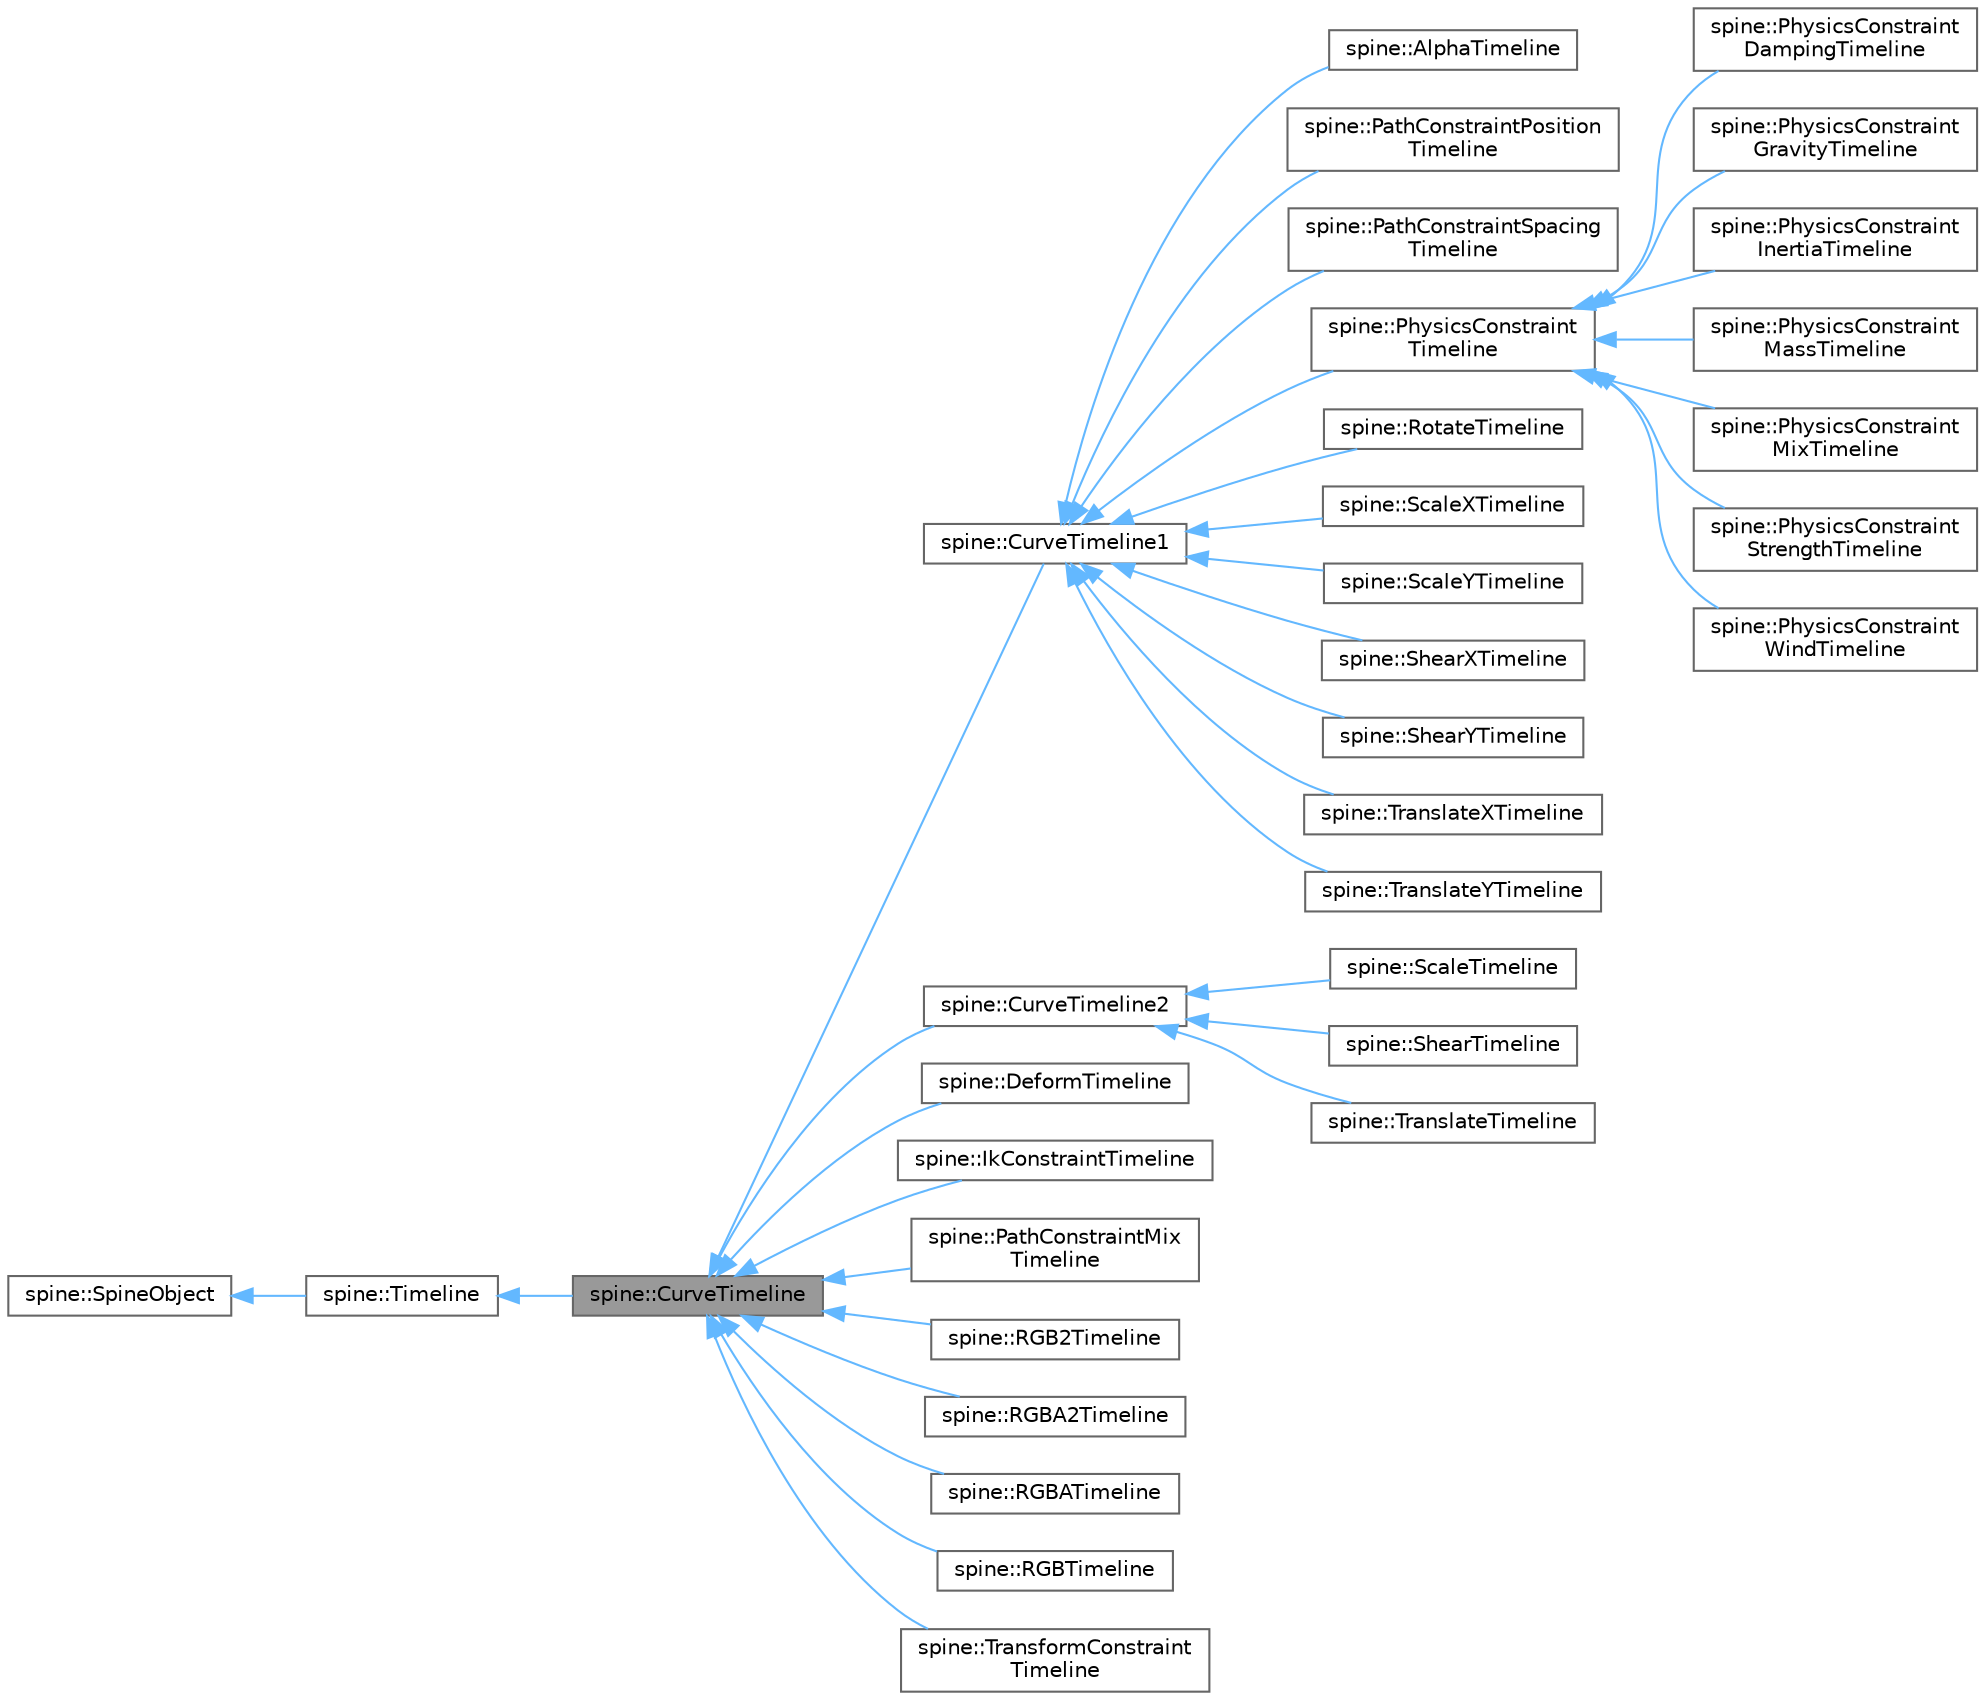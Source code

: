 digraph "spine::CurveTimeline"
{
 // LATEX_PDF_SIZE
  bgcolor="transparent";
  edge [fontname=Helvetica,fontsize=10,labelfontname=Helvetica,labelfontsize=10];
  node [fontname=Helvetica,fontsize=10,shape=box,height=0.2,width=0.4];
  rankdir="LR";
  Node1 [id="Node000001",label="spine::CurveTimeline",height=0.2,width=0.4,color="gray40", fillcolor="grey60", style="filled", fontcolor="black",tooltip="Base class for frames that use an interpolation bezier curve."];
  Node2 -> Node1 [id="edge1_Node000001_Node000002",dir="back",color="steelblue1",style="solid",tooltip=" "];
  Node2 [id="Node000002",label="spine::Timeline",height=0.2,width=0.4,color="gray40", fillcolor="white", style="filled",URL="$classspine_1_1_timeline.html",tooltip=" "];
  Node3 -> Node2 [id="edge2_Node000002_Node000003",dir="back",color="steelblue1",style="solid",tooltip=" "];
  Node3 [id="Node000003",label="spine::SpineObject",height=0.2,width=0.4,color="gray40", fillcolor="white", style="filled",URL="$classspine_1_1_spine_object.html",tooltip=" "];
  Node1 -> Node4 [id="edge3_Node000001_Node000004",dir="back",color="steelblue1",style="solid",tooltip=" "];
  Node4 [id="Node000004",label="spine::CurveTimeline1",height=0.2,width=0.4,color="gray40", fillcolor="white", style="filled",URL="$classspine_1_1_curve_timeline1.html",tooltip=" "];
  Node4 -> Node5 [id="edge4_Node000004_Node000005",dir="back",color="steelblue1",style="solid",tooltip=" "];
  Node5 [id="Node000005",label="spine::AlphaTimeline",height=0.2,width=0.4,color="gray40", fillcolor="white", style="filled",URL="$classspine_1_1_alpha_timeline.html",tooltip=" "];
  Node4 -> Node6 [id="edge5_Node000004_Node000006",dir="back",color="steelblue1",style="solid",tooltip=" "];
  Node6 [id="Node000006",label="spine::PathConstraintPosition\lTimeline",height=0.2,width=0.4,color="gray40", fillcolor="white", style="filled",URL="$classspine_1_1_path_constraint_position_timeline.html",tooltip=" "];
  Node4 -> Node7 [id="edge6_Node000004_Node000007",dir="back",color="steelblue1",style="solid",tooltip=" "];
  Node7 [id="Node000007",label="spine::PathConstraintSpacing\lTimeline",height=0.2,width=0.4,color="gray40", fillcolor="white", style="filled",URL="$classspine_1_1_path_constraint_spacing_timeline.html",tooltip=" "];
  Node4 -> Node8 [id="edge7_Node000004_Node000008",dir="back",color="steelblue1",style="solid",tooltip=" "];
  Node8 [id="Node000008",label="spine::PhysicsConstraint\lTimeline",height=0.2,width=0.4,color="gray40", fillcolor="white", style="filled",URL="$classspine_1_1_physics_constraint_timeline.html",tooltip=" "];
  Node8 -> Node9 [id="edge8_Node000008_Node000009",dir="back",color="steelblue1",style="solid",tooltip=" "];
  Node9 [id="Node000009",label="spine::PhysicsConstraint\lDampingTimeline",height=0.2,width=0.4,color="gray40", fillcolor="white", style="filled",URL="$classspine_1_1_physics_constraint_damping_timeline.html",tooltip=" "];
  Node8 -> Node10 [id="edge9_Node000008_Node000010",dir="back",color="steelblue1",style="solid",tooltip=" "];
  Node10 [id="Node000010",label="spine::PhysicsConstraint\lGravityTimeline",height=0.2,width=0.4,color="gray40", fillcolor="white", style="filled",URL="$classspine_1_1_physics_constraint_gravity_timeline.html",tooltip=" "];
  Node8 -> Node11 [id="edge10_Node000008_Node000011",dir="back",color="steelblue1",style="solid",tooltip=" "];
  Node11 [id="Node000011",label="spine::PhysicsConstraint\lInertiaTimeline",height=0.2,width=0.4,color="gray40", fillcolor="white", style="filled",URL="$classspine_1_1_physics_constraint_inertia_timeline.html",tooltip=" "];
  Node8 -> Node12 [id="edge11_Node000008_Node000012",dir="back",color="steelblue1",style="solid",tooltip=" "];
  Node12 [id="Node000012",label="spine::PhysicsConstraint\lMassTimeline",height=0.2,width=0.4,color="gray40", fillcolor="white", style="filled",URL="$classspine_1_1_physics_constraint_mass_timeline.html",tooltip=" "];
  Node8 -> Node13 [id="edge12_Node000008_Node000013",dir="back",color="steelblue1",style="solid",tooltip=" "];
  Node13 [id="Node000013",label="spine::PhysicsConstraint\lMixTimeline",height=0.2,width=0.4,color="gray40", fillcolor="white", style="filled",URL="$classspine_1_1_physics_constraint_mix_timeline.html",tooltip=" "];
  Node8 -> Node14 [id="edge13_Node000008_Node000014",dir="back",color="steelblue1",style="solid",tooltip=" "];
  Node14 [id="Node000014",label="spine::PhysicsConstraint\lStrengthTimeline",height=0.2,width=0.4,color="gray40", fillcolor="white", style="filled",URL="$classspine_1_1_physics_constraint_strength_timeline.html",tooltip=" "];
  Node8 -> Node15 [id="edge14_Node000008_Node000015",dir="back",color="steelblue1",style="solid",tooltip=" "];
  Node15 [id="Node000015",label="spine::PhysicsConstraint\lWindTimeline",height=0.2,width=0.4,color="gray40", fillcolor="white", style="filled",URL="$classspine_1_1_physics_constraint_wind_timeline.html",tooltip=" "];
  Node4 -> Node16 [id="edge15_Node000004_Node000016",dir="back",color="steelblue1",style="solid",tooltip=" "];
  Node16 [id="Node000016",label="spine::RotateTimeline",height=0.2,width=0.4,color="gray40", fillcolor="white", style="filled",URL="$classspine_1_1_rotate_timeline.html",tooltip=" "];
  Node4 -> Node17 [id="edge16_Node000004_Node000017",dir="back",color="steelblue1",style="solid",tooltip=" "];
  Node17 [id="Node000017",label="spine::ScaleXTimeline",height=0.2,width=0.4,color="gray40", fillcolor="white", style="filled",URL="$classspine_1_1_scale_x_timeline.html",tooltip=" "];
  Node4 -> Node18 [id="edge17_Node000004_Node000018",dir="back",color="steelblue1",style="solid",tooltip=" "];
  Node18 [id="Node000018",label="spine::ScaleYTimeline",height=0.2,width=0.4,color="gray40", fillcolor="white", style="filled",URL="$classspine_1_1_scale_y_timeline.html",tooltip=" "];
  Node4 -> Node19 [id="edge18_Node000004_Node000019",dir="back",color="steelblue1",style="solid",tooltip=" "];
  Node19 [id="Node000019",label="spine::ShearXTimeline",height=0.2,width=0.4,color="gray40", fillcolor="white", style="filled",URL="$classspine_1_1_shear_x_timeline.html",tooltip=" "];
  Node4 -> Node20 [id="edge19_Node000004_Node000020",dir="back",color="steelblue1",style="solid",tooltip=" "];
  Node20 [id="Node000020",label="spine::ShearYTimeline",height=0.2,width=0.4,color="gray40", fillcolor="white", style="filled",URL="$classspine_1_1_shear_y_timeline.html",tooltip=" "];
  Node4 -> Node21 [id="edge20_Node000004_Node000021",dir="back",color="steelblue1",style="solid",tooltip=" "];
  Node21 [id="Node000021",label="spine::TranslateXTimeline",height=0.2,width=0.4,color="gray40", fillcolor="white", style="filled",URL="$classspine_1_1_translate_x_timeline.html",tooltip=" "];
  Node4 -> Node22 [id="edge21_Node000004_Node000022",dir="back",color="steelblue1",style="solid",tooltip=" "];
  Node22 [id="Node000022",label="spine::TranslateYTimeline",height=0.2,width=0.4,color="gray40", fillcolor="white", style="filled",URL="$classspine_1_1_translate_y_timeline.html",tooltip=" "];
  Node1 -> Node23 [id="edge22_Node000001_Node000023",dir="back",color="steelblue1",style="solid",tooltip=" "];
  Node23 [id="Node000023",label="spine::CurveTimeline2",height=0.2,width=0.4,color="gray40", fillcolor="white", style="filled",URL="$classspine_1_1_curve_timeline2.html",tooltip=" "];
  Node23 -> Node24 [id="edge23_Node000023_Node000024",dir="back",color="steelblue1",style="solid",tooltip=" "];
  Node24 [id="Node000024",label="spine::ScaleTimeline",height=0.2,width=0.4,color="gray40", fillcolor="white", style="filled",URL="$classspine_1_1_scale_timeline.html",tooltip=" "];
  Node23 -> Node25 [id="edge24_Node000023_Node000025",dir="back",color="steelblue1",style="solid",tooltip=" "];
  Node25 [id="Node000025",label="spine::ShearTimeline",height=0.2,width=0.4,color="gray40", fillcolor="white", style="filled",URL="$classspine_1_1_shear_timeline.html",tooltip=" "];
  Node23 -> Node26 [id="edge25_Node000023_Node000026",dir="back",color="steelblue1",style="solid",tooltip=" "];
  Node26 [id="Node000026",label="spine::TranslateTimeline",height=0.2,width=0.4,color="gray40", fillcolor="white", style="filled",URL="$classspine_1_1_translate_timeline.html",tooltip=" "];
  Node1 -> Node27 [id="edge26_Node000001_Node000027",dir="back",color="steelblue1",style="solid",tooltip=" "];
  Node27 [id="Node000027",label="spine::DeformTimeline",height=0.2,width=0.4,color="gray40", fillcolor="white", style="filled",URL="$classspine_1_1_deform_timeline.html",tooltip=" "];
  Node1 -> Node28 [id="edge27_Node000001_Node000028",dir="back",color="steelblue1",style="solid",tooltip=" "];
  Node28 [id="Node000028",label="spine::IkConstraintTimeline",height=0.2,width=0.4,color="gray40", fillcolor="white", style="filled",URL="$classspine_1_1_ik_constraint_timeline.html",tooltip=" "];
  Node1 -> Node29 [id="edge28_Node000001_Node000029",dir="back",color="steelblue1",style="solid",tooltip=" "];
  Node29 [id="Node000029",label="spine::PathConstraintMix\lTimeline",height=0.2,width=0.4,color="gray40", fillcolor="white", style="filled",URL="$classspine_1_1_path_constraint_mix_timeline.html",tooltip=" "];
  Node1 -> Node30 [id="edge29_Node000001_Node000030",dir="back",color="steelblue1",style="solid",tooltip=" "];
  Node30 [id="Node000030",label="spine::RGB2Timeline",height=0.2,width=0.4,color="gray40", fillcolor="white", style="filled",URL="$classspine_1_1_r_g_b2_timeline.html",tooltip=" "];
  Node1 -> Node31 [id="edge30_Node000001_Node000031",dir="back",color="steelblue1",style="solid",tooltip=" "];
  Node31 [id="Node000031",label="spine::RGBA2Timeline",height=0.2,width=0.4,color="gray40", fillcolor="white", style="filled",URL="$classspine_1_1_r_g_b_a2_timeline.html",tooltip=" "];
  Node1 -> Node32 [id="edge31_Node000001_Node000032",dir="back",color="steelblue1",style="solid",tooltip=" "];
  Node32 [id="Node000032",label="spine::RGBATimeline",height=0.2,width=0.4,color="gray40", fillcolor="white", style="filled",URL="$classspine_1_1_r_g_b_a_timeline.html",tooltip=" "];
  Node1 -> Node33 [id="edge32_Node000001_Node000033",dir="back",color="steelblue1",style="solid",tooltip=" "];
  Node33 [id="Node000033",label="spine::RGBTimeline",height=0.2,width=0.4,color="gray40", fillcolor="white", style="filled",URL="$classspine_1_1_r_g_b_timeline.html",tooltip=" "];
  Node1 -> Node34 [id="edge33_Node000001_Node000034",dir="back",color="steelblue1",style="solid",tooltip=" "];
  Node34 [id="Node000034",label="spine::TransformConstraint\lTimeline",height=0.2,width=0.4,color="gray40", fillcolor="white", style="filled",URL="$classspine_1_1_transform_constraint_timeline.html",tooltip=" "];
}

